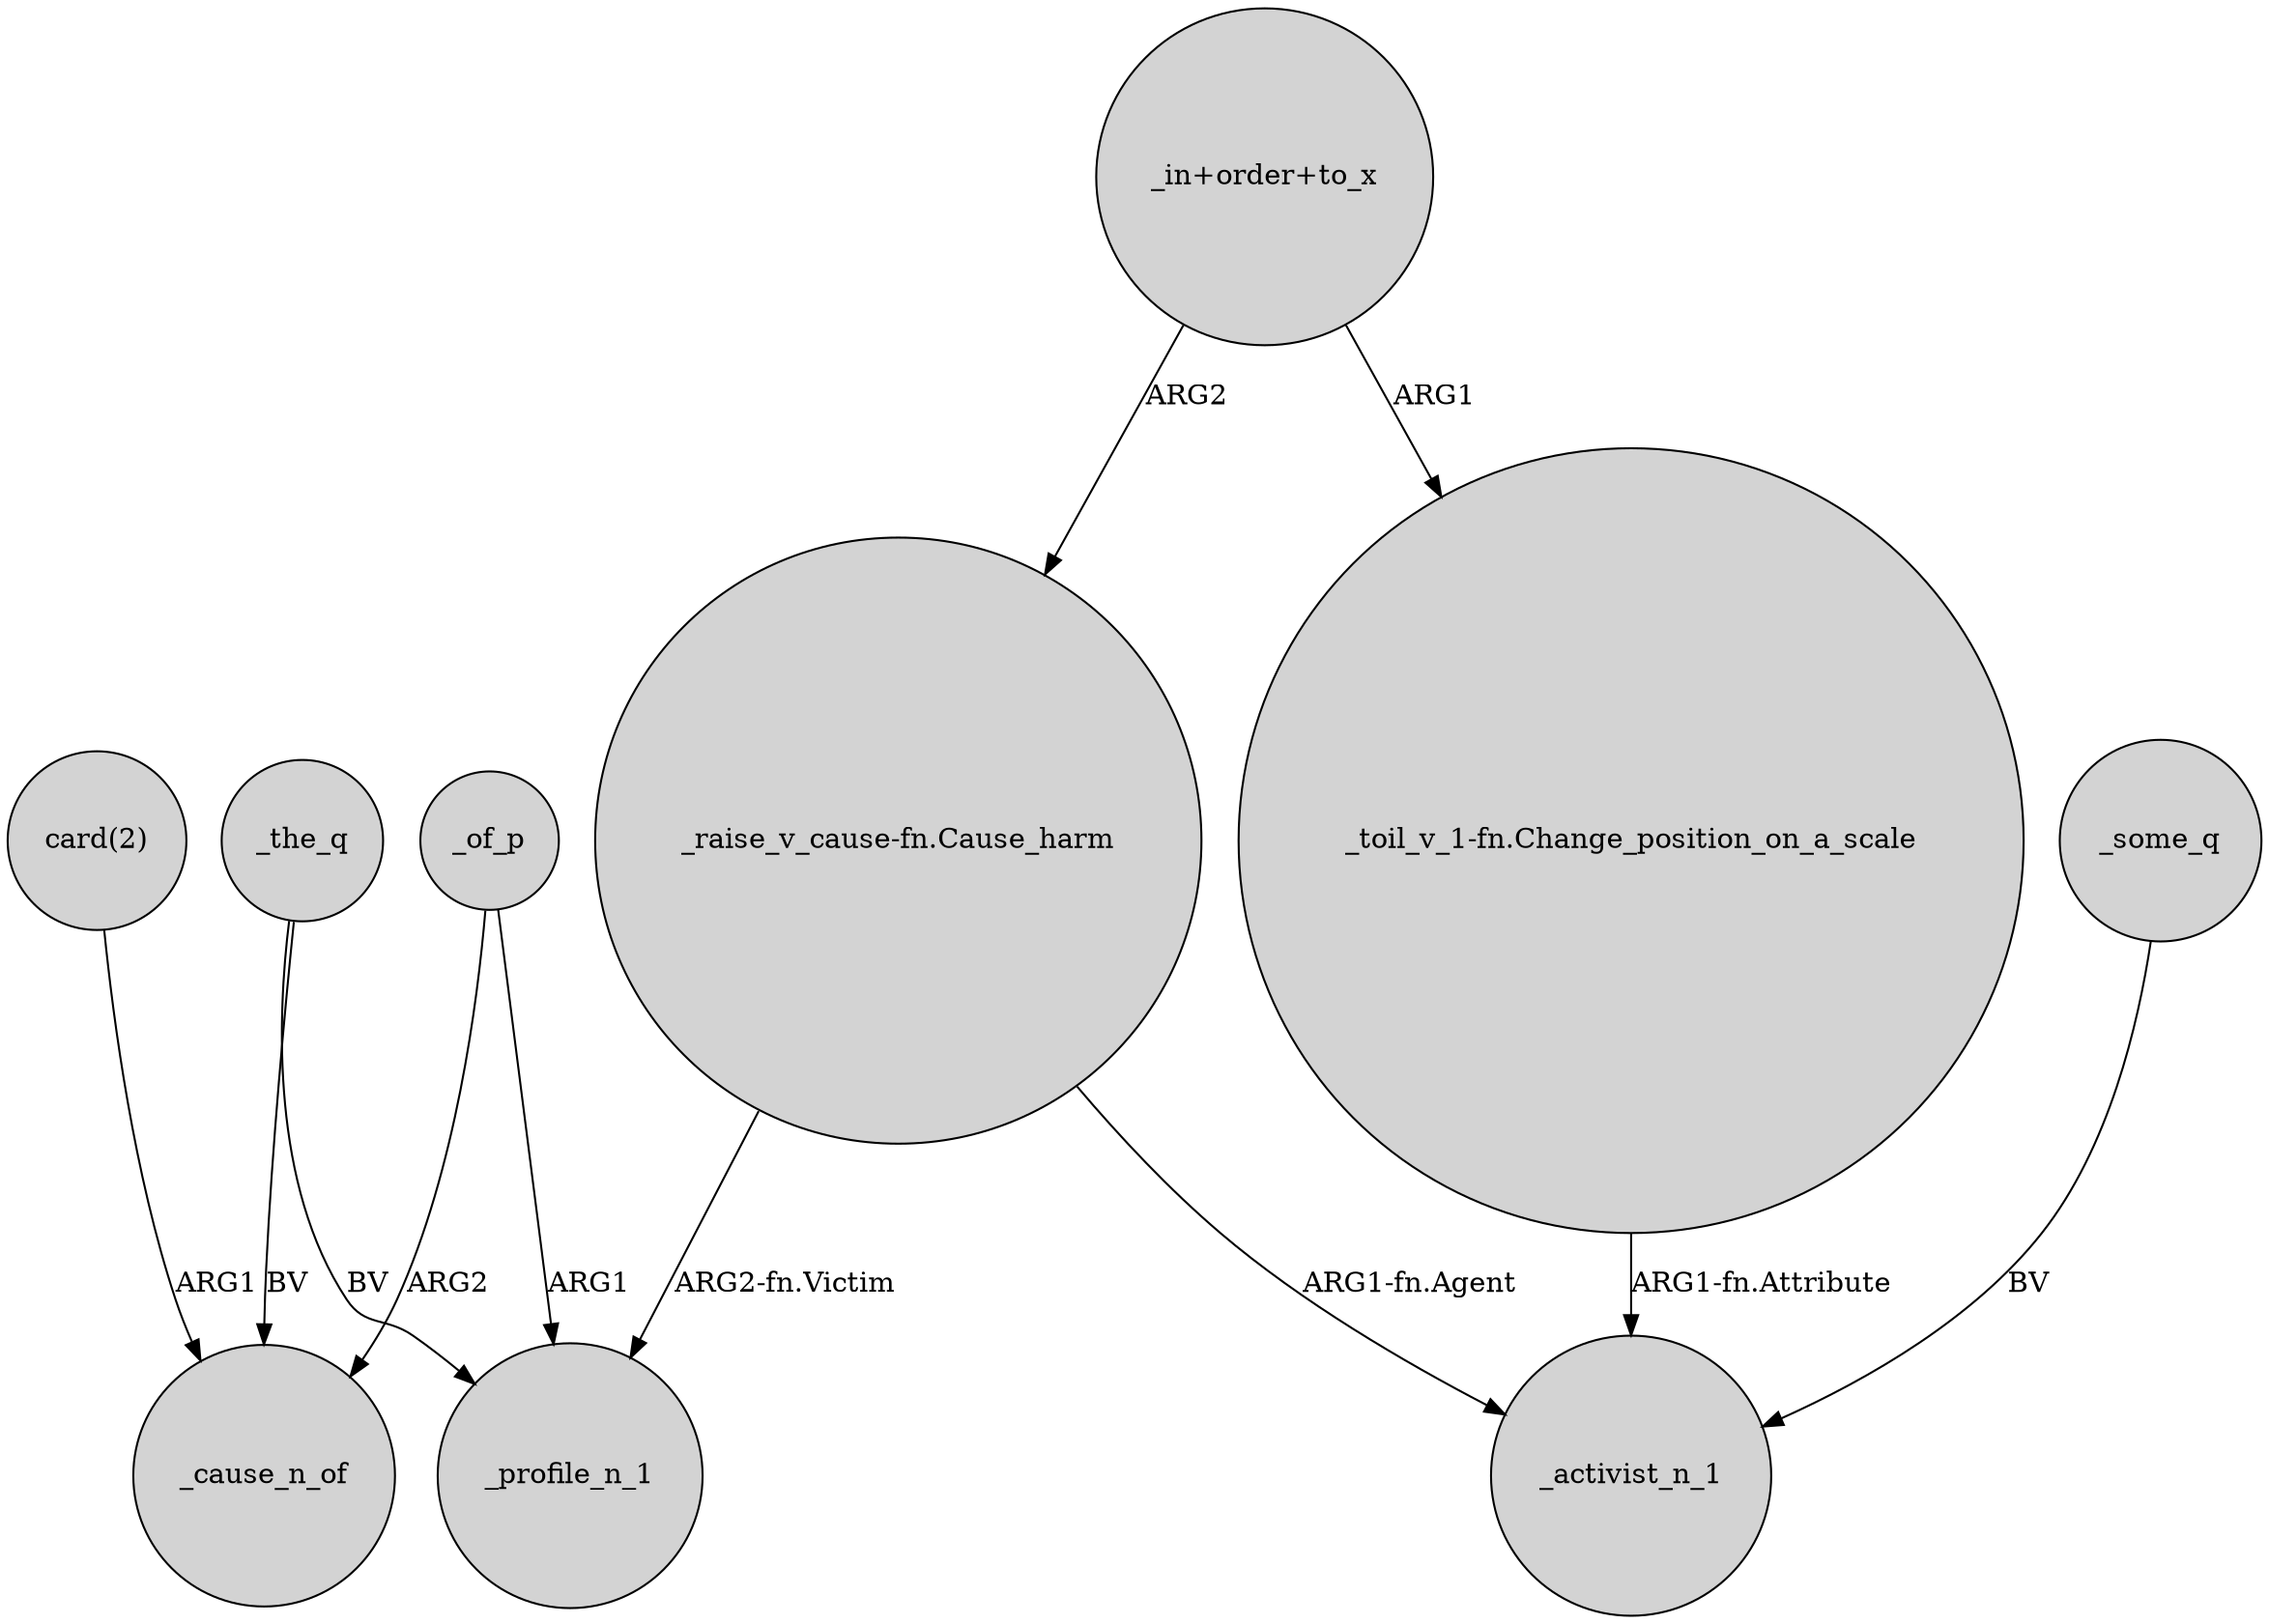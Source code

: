 digraph {
	node [shape=circle style=filled]
	"card(2)" -> _cause_n_of [label=ARG1]
	"_toil_v_1-fn.Change_position_on_a_scale" -> _activist_n_1 [label="ARG1-fn.Attribute"]
	"_in+order+to_x" -> "_toil_v_1-fn.Change_position_on_a_scale" [label=ARG1]
	"_raise_v_cause-fn.Cause_harm" -> _profile_n_1 [label="ARG2-fn.Victim"]
	_the_q -> _cause_n_of [label=BV]
	_the_q -> _profile_n_1 [label=BV]
	"_raise_v_cause-fn.Cause_harm" -> _activist_n_1 [label="ARG1-fn.Agent"]
	"_in+order+to_x" -> "_raise_v_cause-fn.Cause_harm" [label=ARG2]
	_of_p -> _cause_n_of [label=ARG2]
	_of_p -> _profile_n_1 [label=ARG1]
	_some_q -> _activist_n_1 [label=BV]
}
